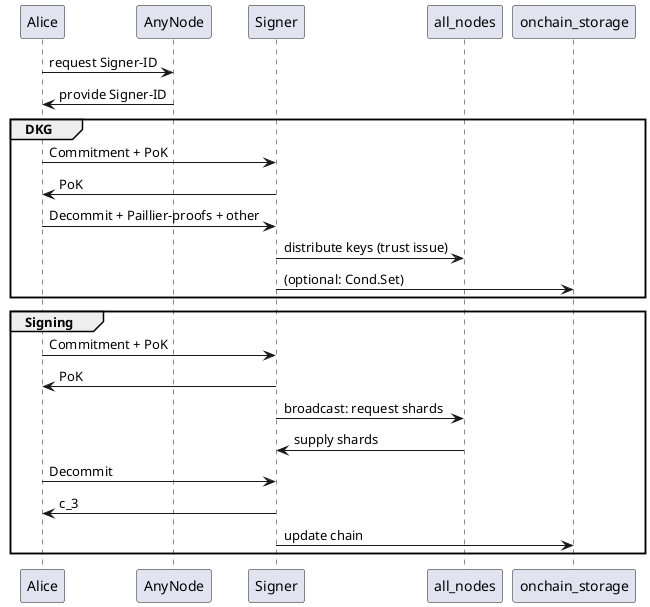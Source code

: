 @startuml Communication-Sequence
Alice -> AnyNode : request Signer-ID
AnyNode -> Alice : provide Signer-ID
group DKG
    Alice -> Signer : Commitment + PoK 
    Signer -> Alice : PoK
    Alice -> Signer : Decommit + Paillier-proofs + other
    Signer -> all_nodes : distribute keys (trust issue)
    Signer -> onchain_storage :(optional: Cond.Set)
end
group Signing
    Alice -> Signer : Commitment + PoK 
    Signer -> Alice : PoK
    Signer -> all_nodes : broadcast: request shards
    all_nodes -> Signer : supply shards
    Alice -> Signer : Decommit
    Signer -> Alice : c_3
    Signer -> onchain_storage: update chain
end
@enduml